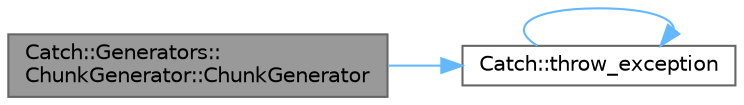 digraph "Catch::Generators::ChunkGenerator::ChunkGenerator"
{
 // LATEX_PDF_SIZE
  bgcolor="transparent";
  edge [fontname=Helvetica,fontsize=10,labelfontname=Helvetica,labelfontsize=10];
  node [fontname=Helvetica,fontsize=10,shape=box,height=0.2,width=0.4];
  rankdir="LR";
  Node1 [id="Node000001",label="Catch::Generators::\lChunkGenerator::ChunkGenerator",height=0.2,width=0.4,color="gray40", fillcolor="grey60", style="filled", fontcolor="black",tooltip=" "];
  Node1 -> Node2 [id="edge1_Node000001_Node000002",color="steelblue1",style="solid",tooltip=" "];
  Node2 [id="Node000002",label="Catch::throw_exception",height=0.2,width=0.4,color="grey40", fillcolor="white", style="filled",URL="$namespace_catch.html#a3cbceeab9252d1b752f66a2826e92548",tooltip=" "];
  Node2 -> Node2 [id="edge2_Node000002_Node000002",color="steelblue1",style="solid",tooltip=" "];
}
